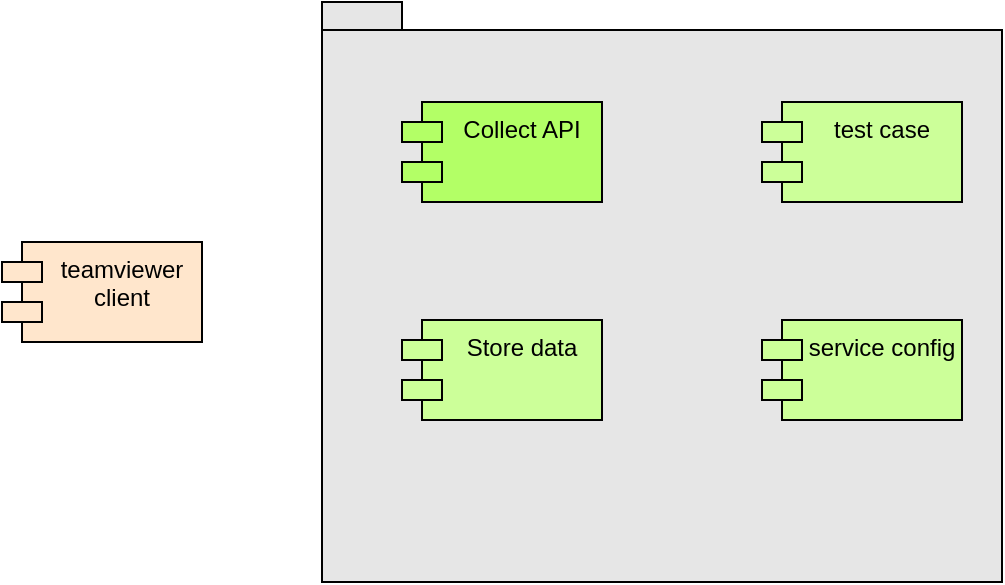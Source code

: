<mxfile version="14.1.4" type="github">
  <diagram name="Page-1" id="b5b7bab2-c9e2-2cf4-8b2a-24fd1a2a6d21">
    <mxGraphModel dx="1422" dy="1931" grid="1" gridSize="10" guides="1" tooltips="1" connect="1" arrows="1" fold="1" page="1" pageScale="1" pageWidth="827" pageHeight="1169" background="#ffffff" math="0" shadow="0">
      <root>
        <mxCell id="0" />
        <mxCell id="1" parent="0" />
        <mxCell id="WtQ7W6KIaJNHw_MIKX0l-13" value="teamviewer&#xa;client" style="shape=module;align=left;spacingLeft=20;align=center;verticalAlign=top;fillColor=#FFE6CC;" vertex="1" parent="1">
          <mxGeometry x="100" y="-820" width="100" height="50" as="geometry" />
        </mxCell>
        <mxCell id="WtQ7W6KIaJNHw_MIKX0l-14" value="" style="shape=folder;fontStyle=1;spacingTop=10;tabWidth=40;tabHeight=14;tabPosition=left;html=1;fillColor=#E6E6E6;" vertex="1" parent="1">
          <mxGeometry x="260" y="-940" width="340" height="290" as="geometry" />
        </mxCell>
        <mxCell id="WtQ7W6KIaJNHw_MIKX0l-15" value="Collect API" style="shape=module;align=left;spacingLeft=20;align=center;verticalAlign=top;fillColor=#B3FF66;" vertex="1" parent="1">
          <mxGeometry x="300" y="-890" width="100" height="50" as="geometry" />
        </mxCell>
        <mxCell id="WtQ7W6KIaJNHw_MIKX0l-16" value="Store data" style="shape=module;align=left;spacingLeft=20;align=center;verticalAlign=top;fillColor=#CCFF99;" vertex="1" parent="1">
          <mxGeometry x="300" y="-781" width="100" height="50" as="geometry" />
        </mxCell>
        <mxCell id="WtQ7W6KIaJNHw_MIKX0l-17" value="test case" style="shape=module;align=left;spacingLeft=20;align=center;verticalAlign=top;fillColor=#CCFF99;" vertex="1" parent="1">
          <mxGeometry x="480" y="-890" width="100" height="50" as="geometry" />
        </mxCell>
        <mxCell id="WtQ7W6KIaJNHw_MIKX0l-18" value="service config" style="shape=module;align=left;spacingLeft=20;align=center;verticalAlign=top;fillColor=#CCFF99;" vertex="1" parent="1">
          <mxGeometry x="480" y="-781" width="100" height="50" as="geometry" />
        </mxCell>
      </root>
    </mxGraphModel>
  </diagram>
</mxfile>
